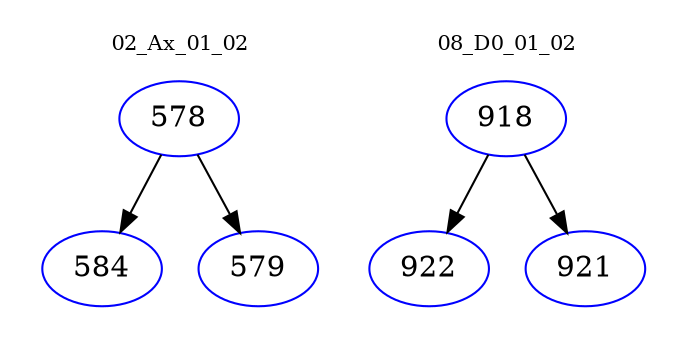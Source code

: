 digraph{
subgraph cluster_0 {
color = white
label = "02_Ax_01_02";
fontsize=10;
T0_578 [label="578", color="blue"]
T0_578 -> T0_584 [color="black"]
T0_584 [label="584", color="blue"]
T0_578 -> T0_579 [color="black"]
T0_579 [label="579", color="blue"]
}
subgraph cluster_1 {
color = white
label = "08_D0_01_02";
fontsize=10;
T1_918 [label="918", color="blue"]
T1_918 -> T1_922 [color="black"]
T1_922 [label="922", color="blue"]
T1_918 -> T1_921 [color="black"]
T1_921 [label="921", color="blue"]
}
}
